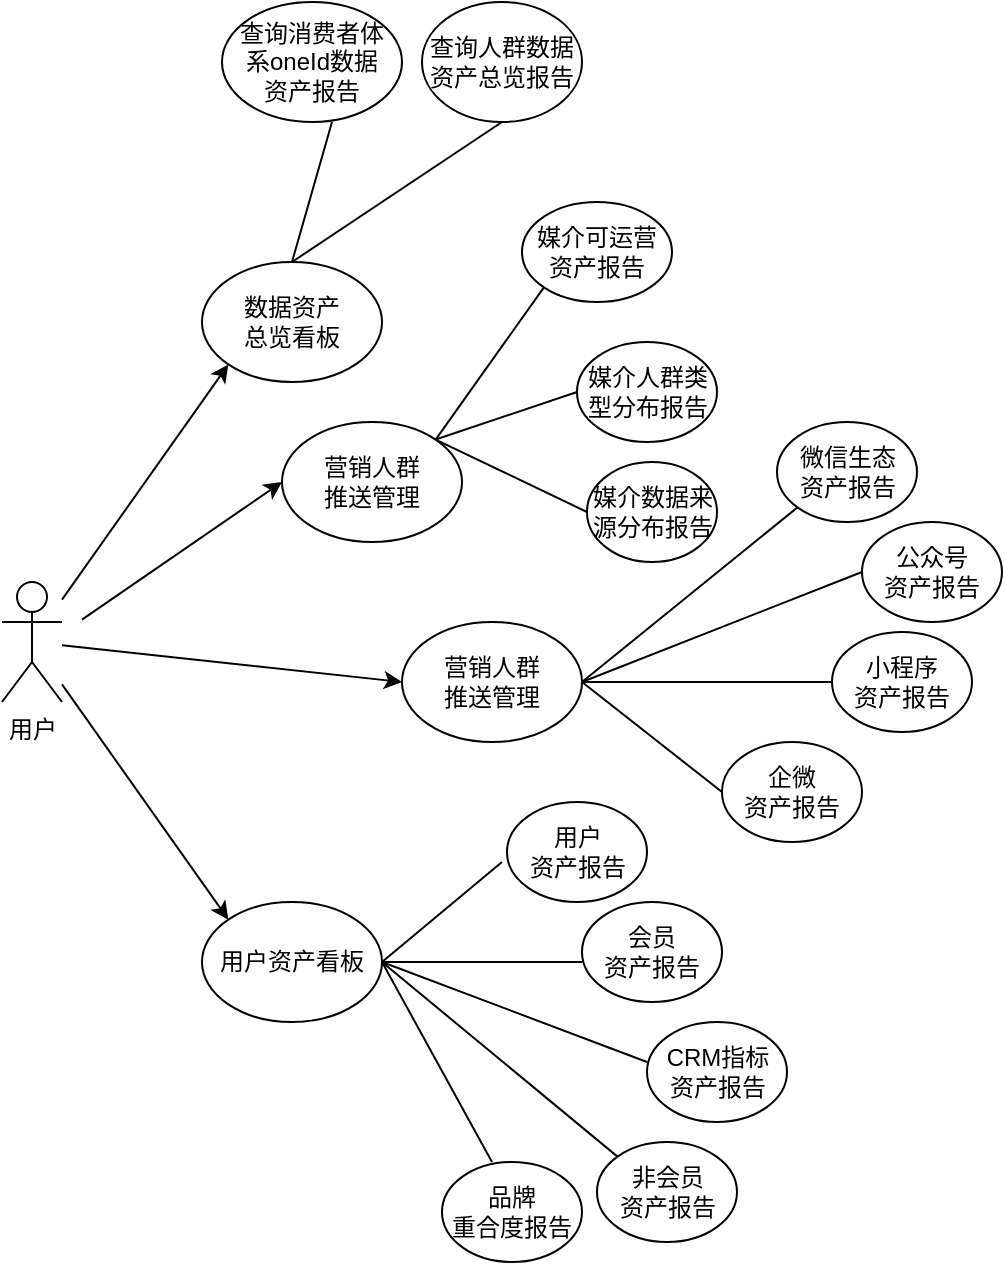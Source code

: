 <mxfile version="20.5.2" type="github">
  <diagram id="R2lEEEUBdFMjLlhIrx00" name="Page-1">
    <mxGraphModel dx="1018" dy="528" grid="1" gridSize="10" guides="1" tooltips="1" connect="1" arrows="1" fold="1" page="1" pageScale="1" pageWidth="850" pageHeight="1100" math="0" shadow="0" extFonts="Permanent Marker^https://fonts.googleapis.com/css?family=Permanent+Marker">
      <root>
        <mxCell id="0" />
        <mxCell id="1" parent="0" />
        <mxCell id="XuO8XnObHlx6Pe1Dl6JW-28" style="edgeStyle=none;rounded=0;orthogonalLoop=1;jettySize=auto;html=1;entryX=0;entryY=1;entryDx=0;entryDy=0;" parent="1" source="XuO8XnObHlx6Pe1Dl6JW-1" target="XuO8XnObHlx6Pe1Dl6JW-4" edge="1">
          <mxGeometry relative="1" as="geometry" />
        </mxCell>
        <mxCell id="XuO8XnObHlx6Pe1Dl6JW-29" style="edgeStyle=none;rounded=0;orthogonalLoop=1;jettySize=auto;html=1;entryX=0;entryY=0.5;entryDx=0;entryDy=0;" parent="1" source="XuO8XnObHlx6Pe1Dl6JW-1" target="XuO8XnObHlx6Pe1Dl6JW-5" edge="1">
          <mxGeometry relative="1" as="geometry" />
        </mxCell>
        <mxCell id="XuO8XnObHlx6Pe1Dl6JW-31" style="edgeStyle=none;rounded=0;orthogonalLoop=1;jettySize=auto;html=1;entryX=0;entryY=0;entryDx=0;entryDy=0;" parent="1" source="XuO8XnObHlx6Pe1Dl6JW-1" target="XuO8XnObHlx6Pe1Dl6JW-6" edge="1">
          <mxGeometry relative="1" as="geometry" />
        </mxCell>
        <mxCell id="XuO8XnObHlx6Pe1Dl6JW-1" value="用户" style="shape=umlActor;verticalLabelPosition=bottom;verticalAlign=top;html=1;outlineConnect=0;" parent="1" vertex="1">
          <mxGeometry x="80" y="290" width="30" height="60" as="geometry" />
        </mxCell>
        <mxCell id="XuO8XnObHlx6Pe1Dl6JW-4" value="数据资产&lt;br&gt;总览看板" style="ellipse;whiteSpace=wrap;html=1;" parent="1" vertex="1">
          <mxGeometry x="180" y="130" width="90" height="60" as="geometry" />
        </mxCell>
        <mxCell id="XuO8XnObHlx6Pe1Dl6JW-5" value="营销人群&lt;br&gt;推送管理" style="ellipse;whiteSpace=wrap;html=1;" parent="1" vertex="1">
          <mxGeometry x="280" y="310" width="90" height="60" as="geometry" />
        </mxCell>
        <mxCell id="XuO8XnObHlx6Pe1Dl6JW-6" value="用户资产看板" style="ellipse;whiteSpace=wrap;html=1;" parent="1" vertex="1">
          <mxGeometry x="180" y="450" width="90" height="60" as="geometry" />
        </mxCell>
        <mxCell id="XuO8XnObHlx6Pe1Dl6JW-7" value="查询消费者体&lt;br&gt;系oneId数据&lt;br&gt;资产报告" style="ellipse;whiteSpace=wrap;html=1;" parent="1" vertex="1">
          <mxGeometry x="190" width="90" height="60" as="geometry" />
        </mxCell>
        <mxCell id="XuO8XnObHlx6Pe1Dl6JW-8" value="媒介可运营&lt;br&gt;资产报告" style="ellipse;whiteSpace=wrap;html=1;" parent="1" vertex="1">
          <mxGeometry x="340" y="100" width="75" height="50" as="geometry" />
        </mxCell>
        <mxCell id="XuO8XnObHlx6Pe1Dl6JW-9" value="查询人群数据资产总览报告" style="ellipse;whiteSpace=wrap;html=1;" parent="1" vertex="1">
          <mxGeometry x="290" width="80" height="60" as="geometry" />
        </mxCell>
        <mxCell id="XuO8XnObHlx6Pe1Dl6JW-10" value="媒介人群类型分布报告" style="ellipse;whiteSpace=wrap;html=1;" parent="1" vertex="1">
          <mxGeometry x="367.5" y="170" width="70" height="50" as="geometry" />
        </mxCell>
        <mxCell id="XuO8XnObHlx6Pe1Dl6JW-11" value="微信生态&lt;br&gt;资产报告" style="ellipse;whiteSpace=wrap;html=1;" parent="1" vertex="1">
          <mxGeometry x="467.5" y="210" width="70" height="50" as="geometry" />
        </mxCell>
        <mxCell id="XuO8XnObHlx6Pe1Dl6JW-12" value="媒介数据来源分布报告" style="ellipse;whiteSpace=wrap;html=1;" parent="1" vertex="1">
          <mxGeometry x="372.5" y="230" width="65" height="50" as="geometry" />
        </mxCell>
        <mxCell id="XuO8XnObHlx6Pe1Dl6JW-13" value="企微&lt;br&gt;资产报告" style="ellipse;whiteSpace=wrap;html=1;" parent="1" vertex="1">
          <mxGeometry x="440" y="370" width="70" height="50" as="geometry" />
        </mxCell>
        <mxCell id="XuO8XnObHlx6Pe1Dl6JW-14" value="小程序&lt;br&gt;资产报告" style="ellipse;whiteSpace=wrap;html=1;" parent="1" vertex="1">
          <mxGeometry x="495" y="315" width="70" height="50" as="geometry" />
        </mxCell>
        <mxCell id="XuO8XnObHlx6Pe1Dl6JW-15" value="公众号&lt;br&gt;资产报告" style="ellipse;whiteSpace=wrap;html=1;" parent="1" vertex="1">
          <mxGeometry x="510" y="260" width="70" height="50" as="geometry" />
        </mxCell>
        <mxCell id="XuO8XnObHlx6Pe1Dl6JW-19" value="品牌&lt;br&gt;重合度报告" style="ellipse;whiteSpace=wrap;html=1;" parent="1" vertex="1">
          <mxGeometry x="300" y="580" width="70" height="50" as="geometry" />
        </mxCell>
        <mxCell id="XuO8XnObHlx6Pe1Dl6JW-20" value="非会员&lt;br&gt;资产报告" style="ellipse;whiteSpace=wrap;html=1;" parent="1" vertex="1">
          <mxGeometry x="377.5" y="570" width="70" height="50" as="geometry" />
        </mxCell>
        <mxCell id="XuO8XnObHlx6Pe1Dl6JW-21" value="CRM指标&lt;br&gt;资产报告" style="ellipse;whiteSpace=wrap;html=1;" parent="1" vertex="1">
          <mxGeometry x="402.5" y="510" width="70" height="50" as="geometry" />
        </mxCell>
        <mxCell id="XuO8XnObHlx6Pe1Dl6JW-22" value="会员&lt;br&gt;资产报告" style="ellipse;whiteSpace=wrap;html=1;" parent="1" vertex="1">
          <mxGeometry x="370" y="450" width="70" height="50" as="geometry" />
        </mxCell>
        <mxCell id="XuO8XnObHlx6Pe1Dl6JW-23" value="用户&lt;br&gt;资产报告" style="ellipse;whiteSpace=wrap;html=1;" parent="1" vertex="1">
          <mxGeometry x="332.5" y="400" width="70" height="50" as="geometry" />
        </mxCell>
        <mxCell id="XuO8XnObHlx6Pe1Dl6JW-32" value="" style="endArrow=none;html=1;rounded=0;entryX=0.5;entryY=1;entryDx=0;entryDy=0;exitX=0.5;exitY=0;exitDx=0;exitDy=0;" parent="1" source="XuO8XnObHlx6Pe1Dl6JW-4" target="XuO8XnObHlx6Pe1Dl6JW-9" edge="1">
          <mxGeometry width="50" height="50" relative="1" as="geometry">
            <mxPoint x="260" y="140" as="sourcePoint" />
            <mxPoint x="310" y="90" as="targetPoint" />
          </mxGeometry>
        </mxCell>
        <mxCell id="XuO8XnObHlx6Pe1Dl6JW-33" value="" style="endArrow=none;html=1;rounded=0;entryX=0.5;entryY=1;entryDx=0;entryDy=0;exitX=0.5;exitY=0;exitDx=0;exitDy=0;" parent="1" source="XuO8XnObHlx6Pe1Dl6JW-4" edge="1">
          <mxGeometry width="50" height="50" relative="1" as="geometry">
            <mxPoint x="170" y="140" as="sourcePoint" />
            <mxPoint x="245" y="60" as="targetPoint" />
          </mxGeometry>
        </mxCell>
        <mxCell id="XuO8XnObHlx6Pe1Dl6JW-34" value="" style="endArrow=none;html=1;rounded=0;entryX=0;entryY=0.5;entryDx=0;entryDy=0;exitX=1;exitY=0;exitDx=0;exitDy=0;" parent="1" source="0PXWtCqN1Tkab0CVANJh-1" target="XuO8XnObHlx6Pe1Dl6JW-10" edge="1">
          <mxGeometry width="50" height="50" relative="1" as="geometry">
            <mxPoint x="300" y="210" as="sourcePoint" />
            <mxPoint x="355" y="80" as="targetPoint" />
          </mxGeometry>
        </mxCell>
        <mxCell id="XuO8XnObHlx6Pe1Dl6JW-35" value="" style="endArrow=none;html=1;rounded=0;entryX=0;entryY=1;entryDx=0;entryDy=0;exitX=1;exitY=0;exitDx=0;exitDy=0;" parent="1" source="0PXWtCqN1Tkab0CVANJh-1" edge="1" target="XuO8XnObHlx6Pe1Dl6JW-8">
          <mxGeometry width="50" height="50" relative="1" as="geometry">
            <mxPoint x="260" y="140" as="sourcePoint" />
            <mxPoint x="402.5" y="100" as="targetPoint" />
          </mxGeometry>
        </mxCell>
        <mxCell id="XuO8XnObHlx6Pe1Dl6JW-36" value="" style="endArrow=none;html=1;rounded=0;entryX=0;entryY=0.5;entryDx=0;entryDy=0;exitX=1;exitY=0;exitDx=0;exitDy=0;" parent="1" source="0PXWtCqN1Tkab0CVANJh-1" target="XuO8XnObHlx6Pe1Dl6JW-12" edge="1">
          <mxGeometry width="50" height="50" relative="1" as="geometry">
            <mxPoint x="260" y="140" as="sourcePoint" />
            <mxPoint x="375" y="100" as="targetPoint" />
          </mxGeometry>
        </mxCell>
        <mxCell id="XuO8XnObHlx6Pe1Dl6JW-37" value="" style="endArrow=none;html=1;rounded=0;entryX=0;entryY=1;entryDx=0;entryDy=0;exitX=1;exitY=0.5;exitDx=0;exitDy=0;" parent="1" source="XuO8XnObHlx6Pe1Dl6JW-5" target="XuO8XnObHlx6Pe1Dl6JW-11" edge="1">
          <mxGeometry width="50" height="50" relative="1" as="geometry">
            <mxPoint x="310" y="190" as="sourcePoint" />
            <mxPoint x="385" y="110" as="targetPoint" />
          </mxGeometry>
        </mxCell>
        <mxCell id="XuO8XnObHlx6Pe1Dl6JW-38" value="" style="endArrow=none;html=1;rounded=0;exitX=1;exitY=0.5;exitDx=0;exitDy=0;entryX=0;entryY=0.5;entryDx=0;entryDy=0;" parent="1" source="XuO8XnObHlx6Pe1Dl6JW-5" target="XuO8XnObHlx6Pe1Dl6JW-15" edge="1">
          <mxGeometry width="50" height="50" relative="1" as="geometry">
            <mxPoint x="390" y="260" as="sourcePoint" />
            <mxPoint x="440" y="210" as="targetPoint" />
          </mxGeometry>
        </mxCell>
        <mxCell id="XuO8XnObHlx6Pe1Dl6JW-39" value="" style="endArrow=none;html=1;rounded=0;entryX=0;entryY=0.5;entryDx=0;entryDy=0;exitX=1;exitY=0.5;exitDx=0;exitDy=0;" parent="1" target="XuO8XnObHlx6Pe1Dl6JW-14" edge="1" source="XuO8XnObHlx6Pe1Dl6JW-5">
          <mxGeometry width="50" height="50" relative="1" as="geometry">
            <mxPoint x="360" y="320" as="sourcePoint" />
            <mxPoint x="435" y="240" as="targetPoint" />
          </mxGeometry>
        </mxCell>
        <mxCell id="XuO8XnObHlx6Pe1Dl6JW-40" value="" style="endArrow=none;html=1;rounded=0;entryX=0;entryY=0.5;entryDx=0;entryDy=0;exitX=1;exitY=0.5;exitDx=0;exitDy=0;" parent="1" source="XuO8XnObHlx6Pe1Dl6JW-5" edge="1" target="XuO8XnObHlx6Pe1Dl6JW-13">
          <mxGeometry width="50" height="50" relative="1" as="geometry">
            <mxPoint x="380" y="455" as="sourcePoint" />
            <mxPoint x="455" y="375" as="targetPoint" />
          </mxGeometry>
        </mxCell>
        <mxCell id="XuO8XnObHlx6Pe1Dl6JW-41" value="" style="endArrow=none;html=1;rounded=0;exitX=1;exitY=0.5;exitDx=0;exitDy=0;" parent="1" source="XuO8XnObHlx6Pe1Dl6JW-6" edge="1">
          <mxGeometry width="50" height="50" relative="1" as="geometry">
            <mxPoint x="390" y="380" as="sourcePoint" />
            <mxPoint x="330" y="430" as="targetPoint" />
          </mxGeometry>
        </mxCell>
        <mxCell id="XuO8XnObHlx6Pe1Dl6JW-42" value="" style="endArrow=none;html=1;rounded=0;entryX=0.5;entryY=1;entryDx=0;entryDy=0;exitX=1;exitY=0.5;exitDx=0;exitDy=0;" parent="1" source="XuO8XnObHlx6Pe1Dl6JW-6" edge="1">
          <mxGeometry width="50" height="50" relative="1" as="geometry">
            <mxPoint x="295" y="560" as="sourcePoint" />
            <mxPoint x="370" y="480" as="targetPoint" />
          </mxGeometry>
        </mxCell>
        <mxCell id="XuO8XnObHlx6Pe1Dl6JW-43" value="" style="endArrow=none;html=1;rounded=0;entryX=0.5;entryY=1;entryDx=0;entryDy=0;exitX=1;exitY=0.5;exitDx=0;exitDy=0;" parent="1" source="XuO8XnObHlx6Pe1Dl6JW-6" edge="1">
          <mxGeometry width="50" height="50" relative="1" as="geometry">
            <mxPoint x="327.5" y="610" as="sourcePoint" />
            <mxPoint x="402.5" y="530" as="targetPoint" />
          </mxGeometry>
        </mxCell>
        <mxCell id="XuO8XnObHlx6Pe1Dl6JW-44" value="" style="endArrow=none;html=1;rounded=0;entryX=0;entryY=0;entryDx=0;entryDy=0;exitX=1;exitY=0.5;exitDx=0;exitDy=0;" parent="1" source="XuO8XnObHlx6Pe1Dl6JW-6" target="XuO8XnObHlx6Pe1Dl6JW-20" edge="1">
          <mxGeometry width="50" height="50" relative="1" as="geometry">
            <mxPoint x="390" y="440" as="sourcePoint" />
            <mxPoint x="440" y="390" as="targetPoint" />
          </mxGeometry>
        </mxCell>
        <mxCell id="XuO8XnObHlx6Pe1Dl6JW-45" value="" style="endArrow=none;html=1;rounded=0;entryX=0.5;entryY=1;entryDx=0;entryDy=0;exitX=1;exitY=0.5;exitDx=0;exitDy=0;" parent="1" source="XuO8XnObHlx6Pe1Dl6JW-6" edge="1">
          <mxGeometry width="50" height="50" relative="1" as="geometry">
            <mxPoint x="250" y="660" as="sourcePoint" />
            <mxPoint x="325" y="580" as="targetPoint" />
          </mxGeometry>
        </mxCell>
        <mxCell id="0PXWtCqN1Tkab0CVANJh-1" value="营销人群&lt;br&gt;推送管理" style="ellipse;whiteSpace=wrap;html=1;" vertex="1" parent="1">
          <mxGeometry x="220" y="210" width="90" height="60" as="geometry" />
        </mxCell>
        <mxCell id="0PXWtCqN1Tkab0CVANJh-2" style="edgeStyle=none;rounded=0;orthogonalLoop=1;jettySize=auto;html=1;entryX=0;entryY=0.5;entryDx=0;entryDy=0;" edge="1" parent="1" target="0PXWtCqN1Tkab0CVANJh-1">
          <mxGeometry relative="1" as="geometry">
            <mxPoint x="120" y="308.796" as="sourcePoint" />
            <mxPoint x="203.18" y="191.213" as="targetPoint" />
          </mxGeometry>
        </mxCell>
      </root>
    </mxGraphModel>
  </diagram>
</mxfile>
